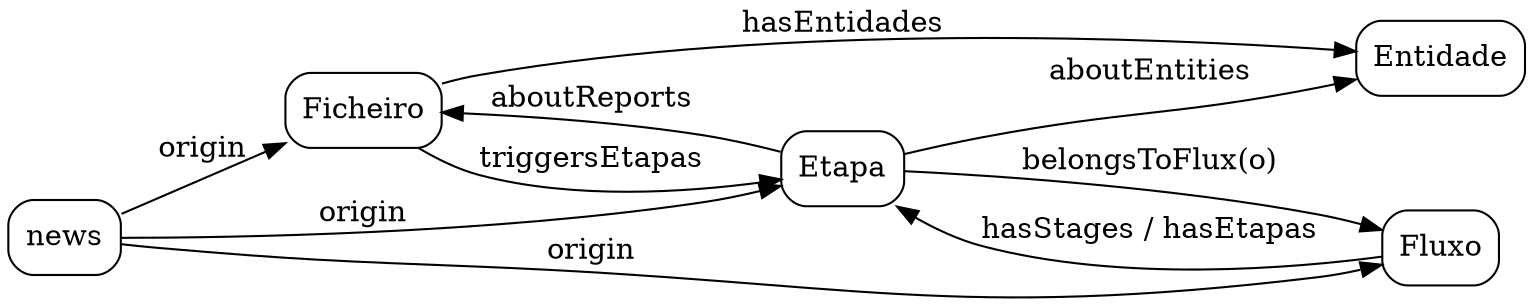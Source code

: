 digraph SCHEMA {
rankdir=LR;
node [shape=box, style=rounded];

News [label="news"];
Ficheiro; Etapa; Fluxo; Entidade;

// Cross-references
Fluxo -> Etapa [label="hasStages / hasEtapas"];
Etapa -> Fluxo [label="belongsToFlux(o)"];
Etapa -> Ficheiro [label="aboutReports"];
Etapa -> Entidade [label="aboutEntities"];
Ficheiro -> Etapa [label="triggersEtapas"];
Ficheiro -> Entidade [label="hasEntidades"];

// Optional: show origin ingestion
News -> Ficheiro [label="origin"];
News -> Etapa [label="origin"];
News -> Fluxo [label="origin"];
}
